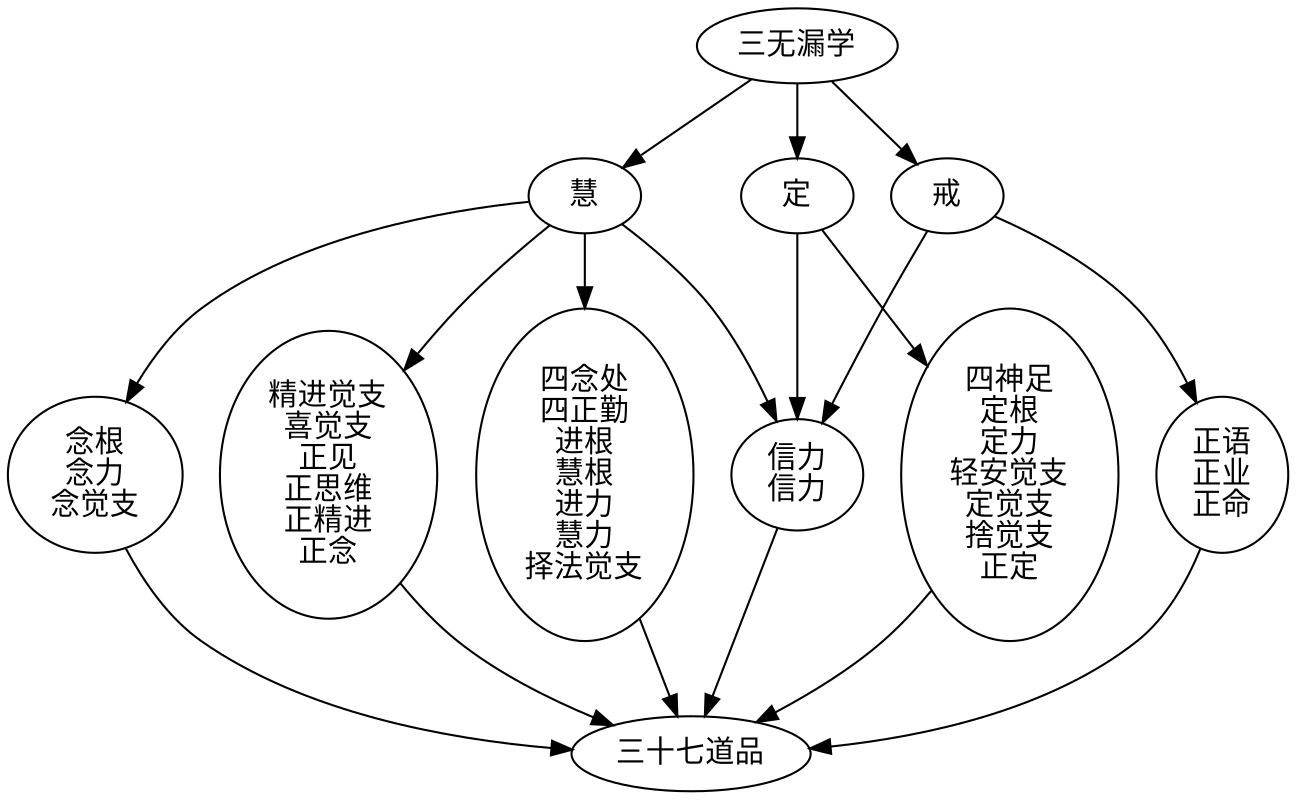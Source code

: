 digraph G {
  head [label="三无漏学"]
  foot [label="三十七道品"]

  leaf1 [label="信力\n信力"]
  leaf2 [label="念根\n念力\n念觉支"]
  leaf3 [label="精进觉支\n喜觉支\n正见\n正思维\n正精进\n正念"]
  leaf4 [label="四念处\n四正勤\n进根\n慧根\n进力\n慧力\n择法觉支"]
  leaf5 [label="四神足\n定根\n定力\n轻安觉支\n定觉支\n捨觉支\n正定"]
  leaf6 [label="正语\n正业\n正命"]

  head -> 慧;
  慧 -> leaf1;
  慧 -> leaf2;
  慧 -> leaf3;
  慧 -> leaf4;

  head -> 定;
  定 -> leaf1;
  定 -> leaf5;

  head -> 戒;
  戒 -> leaf1;
  戒 -> leaf6;

  leaf1 -> foot;
  leaf2 -> foot;
  leaf3 -> foot;
  leaf4 -> foot;
  leaf5 -> foot;
  leaf6 -> foot;
}
